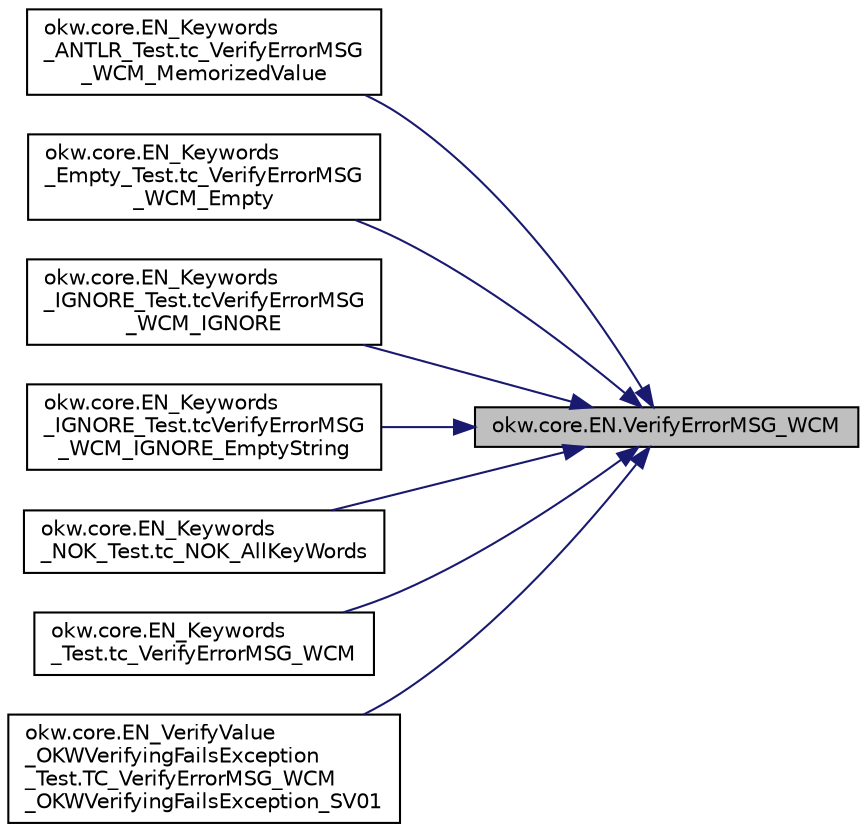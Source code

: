 digraph "okw.core.EN.VerifyErrorMSG_WCM"
{
 // INTERACTIVE_SVG=YES
 // LATEX_PDF_SIZE
  edge [fontname="Helvetica",fontsize="10",labelfontname="Helvetica",labelfontsize="10"];
  node [fontname="Helvetica",fontsize="10",shape=record];
  rankdir="RL";
  Node3377 [label="okw.core.EN.VerifyErrorMSG_WCM",height=0.2,width=0.4,color="black", fillcolor="grey75", style="filled", fontcolor="black",tooltip="Überprüft Fehlermeldungen in mit Angular validierten Formularen."];
  Node3377 -> Node3378 [dir="back",color="midnightblue",fontsize="10",style="solid",fontname="Helvetica"];
  Node3378 [label="okw.core.EN_Keywords\l_ANTLR_Test.tc_VerifyErrorMSG\l_WCM_MemorizedValue",height=0.2,width=0.4,color="black", fillcolor="white", style="filled",URL="$classokw_1_1core_1_1_e_n___keywords___a_n_t_l_r___test.html#a0b15a15feff087b424ebd884f853556c",tooltip=" "];
  Node3377 -> Node3379 [dir="back",color="midnightblue",fontsize="10",style="solid",fontname="Helvetica"];
  Node3379 [label="okw.core.EN_Keywords\l_Empty_Test.tc_VerifyErrorMSG\l_WCM_Empty",height=0.2,width=0.4,color="black", fillcolor="white", style="filled",URL="$classokw_1_1core_1_1_e_n___keywords___empty___test.html#a13b394baa923afaa374314a4ccbca786",tooltip="Prüft \"${EMPTY}\" für das Schlüsslewort VerifyErrorMSG_WCM(string,string)"];
  Node3377 -> Node3380 [dir="back",color="midnightblue",fontsize="10",style="solid",fontname="Helvetica"];
  Node3380 [label="okw.core.EN_Keywords\l_IGNORE_Test.tcVerifyErrorMSG\l_WCM_IGNORE",height=0.2,width=0.4,color="black", fillcolor="white", style="filled",URL="$classokw_1_1core_1_1_e_n___keywords___i_g_n_o_r_e___test.html#a8e9a35543c0cbfa422e210b02c13c3a7",tooltip="Prüft ob das Schlüsselwort VerifyErrorMSG_WCM( FN, \"${IGNORE}\" ) nicht ausgeführt wird."];
  Node3377 -> Node3381 [dir="back",color="midnightblue",fontsize="10",style="solid",fontname="Helvetica"];
  Node3381 [label="okw.core.EN_Keywords\l_IGNORE_Test.tcVerifyErrorMSG\l_WCM_IGNORE_EmptyString",height=0.2,width=0.4,color="black", fillcolor="white", style="filled",URL="$classokw_1_1core_1_1_e_n___keywords___i_g_n_o_r_e___test.html#a5c364890967fa244bb98c7c08e5a39b5",tooltip=" "];
  Node3377 -> Node3382 [dir="back",color="midnightblue",fontsize="10",style="solid",fontname="Helvetica"];
  Node3382 [label="okw.core.EN_Keywords\l_NOK_Test.tc_NOK_AllKeyWords",height=0.2,width=0.4,color="black", fillcolor="white", style="filled",URL="$classokw_1_1core_1_1_e_n___keywords___n_o_k___test.html#a81a960a2341dfb0e27da7871291c84dc",tooltip="Prüft methoden aufruf für einen einfachen Click."];
  Node3377 -> Node3383 [dir="back",color="midnightblue",fontsize="10",style="solid",fontname="Helvetica"];
  Node3383 [label="okw.core.EN_Keywords\l_Test.tc_VerifyErrorMSG_WCM",height=0.2,width=0.4,color="black", fillcolor="white", style="filled",URL="$classokw_1_1core_1_1_e_n___keywords___test.html#aae612878b1d79a534c5b00e4a34b92f7",tooltip="\"Normaler\" Testfall für das Schlüsselwort EN.VerifyErrorMSG_WCM(String,String)."];
  Node3377 -> Node3384 [dir="back",color="midnightblue",fontsize="10",style="solid",fontname="Helvetica"];
  Node3384 [label="okw.core.EN_VerifyValue\l_OKWVerifyingFailsException\l_Test.TC_VerifyErrorMSG_WCM\l_OKWVerifyingFailsException_SV01",height=0.2,width=0.4,color="black", fillcolor="white", style="filled",URL="$classokw_1_1core_1_1_e_n___verify_value___o_k_w_verifying_fails_exception___test.html#ac0ad9ce6becd9df3a442fe43fff5bbe0",tooltip="Test auf das fehlerwerfen von VerifyErrorMSG_WCM."];
}
